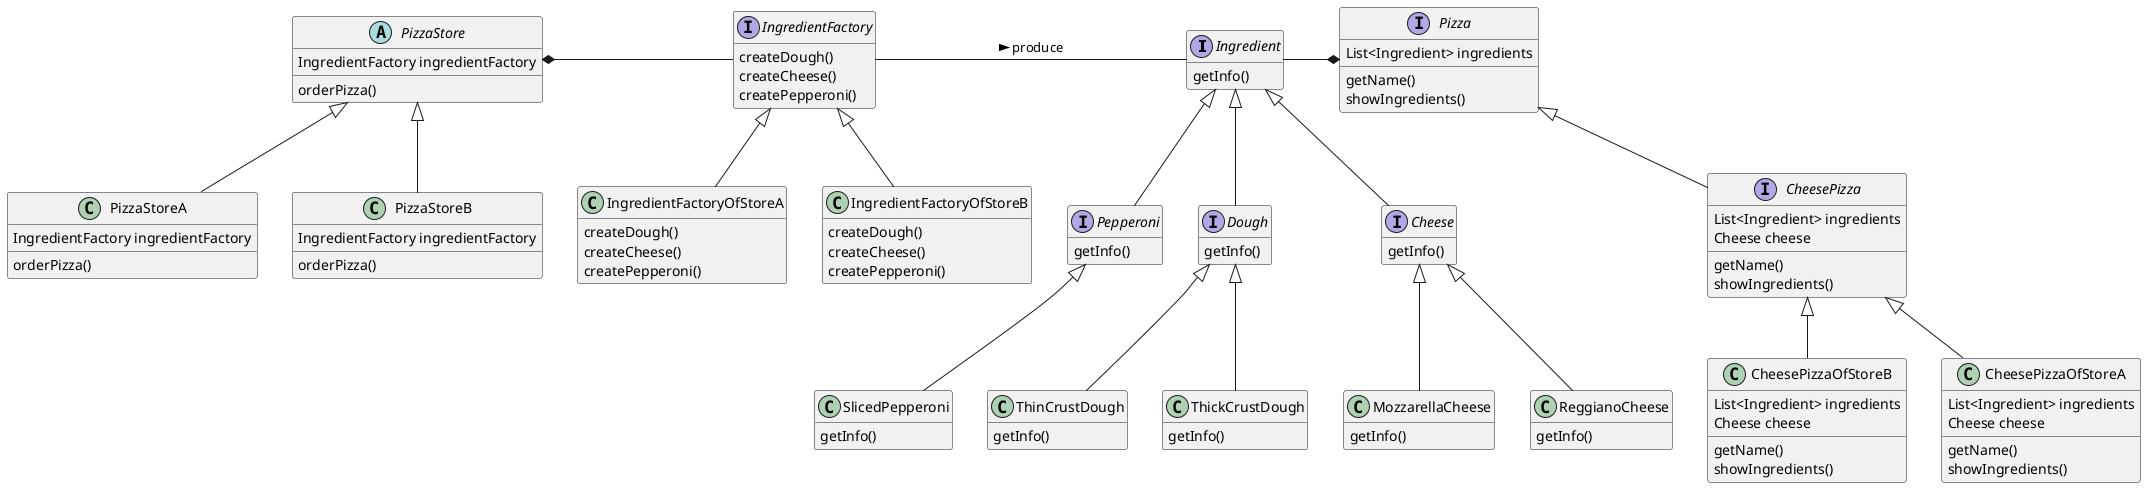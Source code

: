 @startuml example
hide empty members

interface Ingredient{
    getInfo()
}

interface Dough{
    getInfo()
}

class ThickCrustDough{
    getInfo()
}

class ThinCrustDough{
    getInfo()
}

interface Cheese{
    getInfo()
}

class ReggianoCheese{
    getInfo()
}

class MozzarellaCheese{
    getInfo()
}


interface Pepperoni{
    getInfo()
}

class SlicedPepperoni{
    getInfo()
}

interface Pizza{
    List<Ingredient> ingredients
    getName()
    showIngredients()
}

interface CheesePizza{
    List<Ingredient> ingredients
    Cheese cheese 
    getName()
    showIngredients()
}

class CheesePizzaOfStoreA{
    List<Ingredient> ingredients
    Cheese cheese 
    getName()
    showIngredients()
}


class CheesePizzaOfStoreB{
    List<Ingredient> ingredients
    Cheese cheese 
    getName()
    showIngredients()
}

interface IngredientFactory{
    createDough()
    createCheese()
    createPepperoni()
}

class IngredientFactoryOfStoreA{
    createDough()
    createCheese()
    createPepperoni()
}

class IngredientFactoryOfStoreB{
    createDough()
    createCheese()
    createPepperoni()
}

abstract class PizzaStore{
    IngredientFactory ingredientFactory
    orderPizza()
}

class PizzaStoreA{
    IngredientFactory ingredientFactory
    orderPizza()
}

class PizzaStoreB{
    IngredientFactory ingredientFactory
    orderPizza()
}

Ingredient <|-- Dough
Ingredient <|-- Cheese
Ingredient <|-- Pepperoni

Dough <|-- ThickCrustDough
Dough <|-- ThinCrustDough

Cheese <|-- ReggianoCheese
Cheese <|-- MozzarellaCheese

Pepperoni <|-- SlicedPepperoni

Pizza <|-- CheesePizza

CheesePizza <|-- CheesePizzaOfStoreA
CheesePizza <|-- CheesePizzaOfStoreB

IngredientFactory <|-- IngredientFactoryOfStoreA
IngredientFactory <|-- IngredientFactoryOfStoreB

PizzaStore <|-- PizzaStoreA
PizzaStore <|-- PizzaStoreB

IngredientFactory - Ingredient : > produce
Pizza *-left- Ingredient 
PizzaStore *- IngredientFactory

@enduml

